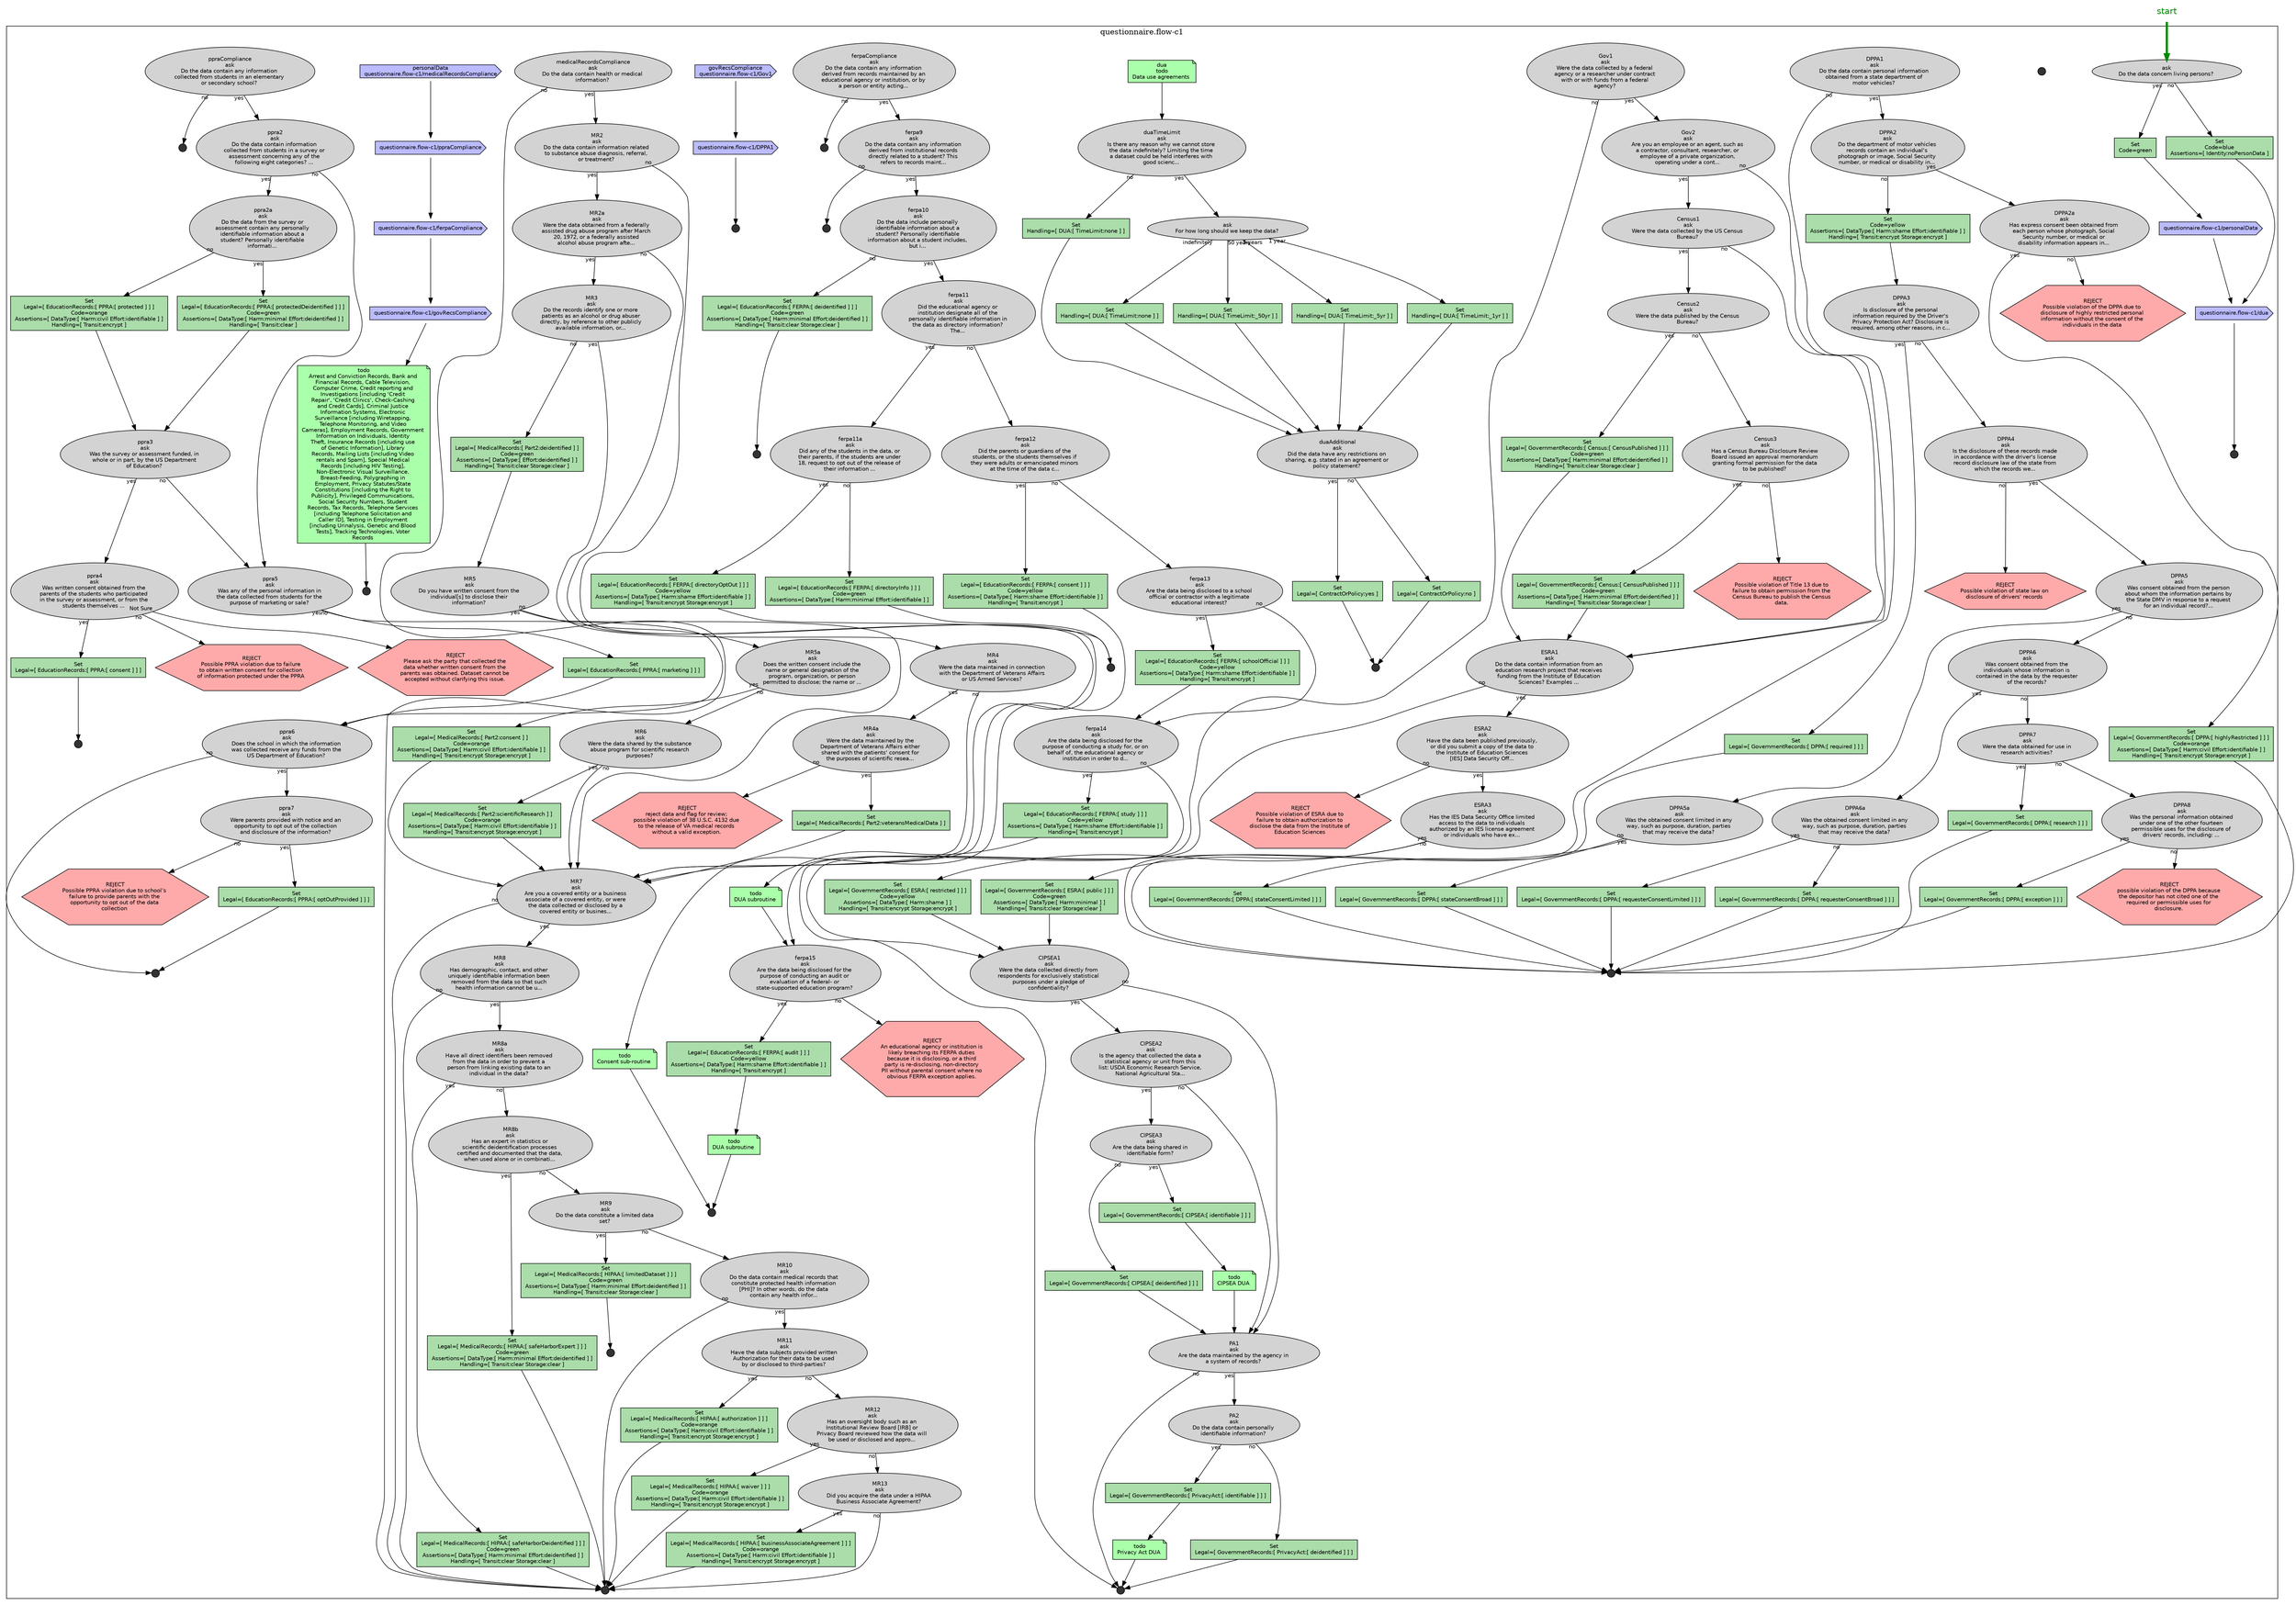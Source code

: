 digraph ChartSet {
edge [fontname="Helvetica" fontsize="10"]
node [fillcolor="lightgray" style="filled" fontname="Helvetica" fontsize="10"]
start[ fillcolor="transparent" shape="none" fontcolor="#008800" fontsize="16" ]
subgraph cluster_questionnaire_flow_c1 {
label="questionnaire.flow-c1"
questionnaire_flow_c1_HSH__DLR_1[ shape="oval" label="ask\nDo the data concern living persons? " ]
questionnaire_flow_c1_HSH__DLR_10[ fillcolor="#BBBBFF" shape="cds" label="questionnaire.flow-c1/ppraCompliance" ]
questionnaire_flow_c1_HSH__DLR_101[ fillcolor="#AADDAA" shape="rect" label="Set\nLegal=[ EducationRecords:[ PPRA:[ consent ] ] ]\n" ]
questionnaire_flow_c1_HSH__DLR_102[ fillcolor="#333333" shape="point" width="0.2" height="0.2" ]
questionnaire_flow_c1_HSH__DLR_104[ fillcolor="#FFAAAA" shape="hexagon" label="REJECT\nPossible PPRA violation due to failure \nto obtain written consent for collection \nof information protected under the PPRA " ]
questionnaire_flow_c1_HSH__DLR_106[ fillcolor="#FFAAAA" shape="hexagon" label="REJECT\nPlease ask the party that collected the \ndata whether written consent from the \nparents was obtained. Dataset cannot be \naccepted without clarifying this issue. " ]
questionnaire_flow_c1_HSH__DLR_11[ fillcolor="#BBBBFF" shape="cds" label="questionnaire.flow-c1/ferpaCompliance" ]
questionnaire_flow_c1_HSH__DLR_111[ fillcolor="#AADDAA" shape="rect" label="Set\nLegal=[ EducationRecords:[ PPRA:[ marketing ] ] ]\n" ]
questionnaire_flow_c1_HSH__DLR_118[ fillcolor="#FFAAAA" shape="hexagon" label="REJECT\nPossible PPRA violation due to school’s \nfailure to provide parents with the \nopportunity to opt out of the data \ncollection " ]
questionnaire_flow_c1_HSH__DLR_12[ fillcolor="#BBBBFF" shape="cds" label="questionnaire.flow-c1/govRecsCompliance" ]
questionnaire_flow_c1_HSH__DLR_120[ fillcolor="#AADDAA" shape="rect" label="Set\nLegal=[ EducationRecords:[ PPRA:[ optOutProvided ] ] ]\n" ]
questionnaire_flow_c1_HSH__DLR_122[ fillcolor="#333333" shape="point" width="0.2" height="0.2" ]
questionnaire_flow_c1_HSH__DLR_125[ fillcolor="#333333" shape="point" width="0.2" height="0.2" ]
questionnaire_flow_c1_HSH__DLR_13[ fillcolor="#AAFFAA" shape="note" label="todo\nArrest and Conviction Records, Bank and \nFinancial Records, Cable Television, \nComputer Crime, Credit reporting and \nInvestigations [including 'Credit \nRepair', 'Credit Clinics', Check-Cashing \nand Credit Cards], Criminal Justice \nInformation Systems, Electronic \nSurveillance [including Wiretapping, \nTelephone Monitoring, and Video \nCameras], Employment Records, Government \nInformation on Individuals, Identity \nTheft, Insurance Records [including use \nof Genetic Information], Library \nRecords, Mailing Lists [including Video \nrentals and Spam], Special Medical \nRecords [including HIV Testing], \nNon-Electronic Visual Surveillance. \nBreast-Feeding, Polygraphing in \nEmployment, Privacy Statutes/State \nConstitutions [including the Right to \nPublicity], Privileged Communications, \nSocial Security Numbers, Student \nRecords, Tax Records, Telephone Services \n[including Telephone Solicitation and \nCaller ID], Testing in Employment \n[including Urinalysis, Genetic and Blood \nTests], Tracking Technologies, Voter \nRecords " ]
questionnaire_flow_c1_HSH__DLR_130[ fillcolor="#333333" shape="point" width="0.2" height="0.2" ]
questionnaire_flow_c1_HSH__DLR_133[ fillcolor="#AADDAA" shape="rect" label="Set\nLegal=[ EducationRecords:[ FERPA:[ deidentified ] ] ]\nCode=green\nAssertions=[ DataType:[ Harm:minimal Effort:deidentified ] ]\nHandling=[ Transit:clear Storage:clear ]\n" ]
questionnaire_flow_c1_HSH__DLR_134[ fillcolor="#333333" shape="point" width="0.2" height="0.2" ]
questionnaire_flow_c1_HSH__DLR_14[ fillcolor="#333333" shape="point" width="0.2" height="0.2" ]
questionnaire_flow_c1_HSH__DLR_142[ fillcolor="#AADDAA" shape="rect" label="Set\nLegal=[ EducationRecords:[ FERPA:[ directoryOptOut ] ] ]\nCode=yellow\nAssertions=[ DataType:[ Harm:shame Effort:identifiable ] ]\nHandling=[ Transit:encrypt Storage:encrypt ]\n" ]
questionnaire_flow_c1_HSH__DLR_144[ fillcolor="#AADDAA" shape="rect" label="Set\nLegal=[ EducationRecords:[ FERPA:[ directoryInfo ] ] ]\nCode=green\nAssertions=[ DataType:[ Harm:minimal Effort:identifiable ] ]\n" ]
questionnaire_flow_c1_HSH__DLR_145[ fillcolor="#333333" shape="point" width="0.2" height="0.2" ]
questionnaire_flow_c1_HSH__DLR_149[ fillcolor="#AADDAA" shape="rect" label="Set\nLegal=[ EducationRecords:[ FERPA:[ consent ] ] ]\nCode=yellow\nAssertions=[ DataType:[ Harm:shame Effort:identifiable ] ]\nHandling=[ Transit:encrypt ]\n" ]
questionnaire_flow_c1_HSH__DLR_150[ fillcolor="#AAFFAA" shape="note" label="todo\nConsent sub-routine " ]
questionnaire_flow_c1_HSH__DLR_154[ fillcolor="#AADDAA" shape="rect" label="Set\nLegal=[ EducationRecords:[ FERPA:[ schoolOfficial ] ] ]\nCode=yellow\nAssertions=[ DataType:[ Harm:shame Effort:identifiable ] ]\nHandling=[ Transit:encrypt ]\n" ]
questionnaire_flow_c1_HSH__DLR_159[ fillcolor="#AADDAA" shape="rect" label="Set\nLegal=[ EducationRecords:[ FERPA:[ study ] ] ]\nCode=yellow\nAssertions=[ DataType:[ Harm:shame Effort:identifiable ] ]\nHandling=[ Transit:encrypt ]\n" ]
questionnaire_flow_c1_HSH__DLR_160[ fillcolor="#AAFFAA" shape="note" label="todo\nDUA subroutine " ]
questionnaire_flow_c1_HSH__DLR_163[ fillcolor="#AADDAA" shape="rect" label="Set\nLegal=[ EducationRecords:[ FERPA:[ audit ] ] ]\nCode=yellow\nAssertions=[ DataType:[ Harm:shame Effort:identifiable ] ]\nHandling=[ Transit:encrypt ]\n" ]
questionnaire_flow_c1_HSH__DLR_164[ fillcolor="#AAFFAA" shape="note" label="todo\nDUA subroutine " ]
questionnaire_flow_c1_HSH__DLR_166[ fillcolor="#FFAAAA" shape="hexagon" label="REJECT\nAn educational agency or institution is \nlikely breaching its FERPA duties \nbecause it is disclosing, or a third \nparty is re-disclosing, non-directory \nPII without parental consent where no \nobvious FERPA exception applies. " ]
questionnaire_flow_c1_HSH__DLR_169[ fillcolor="#333333" shape="point" width="0.2" height="0.2" ]
questionnaire_flow_c1_HSH__DLR_170[ fillcolor="#BBBBFF" shape="cds" label="questionnaire.flow-c1/DPPA1" ]
questionnaire_flow_c1_HSH__DLR_171[ fillcolor="#333333" shape="point" width="0.2" height="0.2" ]
questionnaire_flow_c1_HSH__DLR_180[ fillcolor="#AADDAA" shape="rect" label="Set\nLegal=[ GovernmentRecords:[ Census:[ CensusPublished ] ] ]\nCode=green\nAssertions=[ DataType:[ Harm:minimal Effort:deidentified ] ]\nHandling=[ Transit:clear Storage:clear ]\n" ]
questionnaire_flow_c1_HSH__DLR_184[ fillcolor="#AADDAA" shape="rect" label="Set\nLegal=[ GovernmentRecords:[ Census:[ CensusPublished ] ] ]\nCode=green\nAssertions=[ DataType:[ Harm:minimal Effort:deidentified ] ]\nHandling=[ Transit:clear Storage:clear ]\n" ]
questionnaire_flow_c1_HSH__DLR_186[ fillcolor="#FFAAAA" shape="hexagon" label="REJECT\nPossible violation of Title 13 due to \nfailure to obtain permission from the \nCensus Bureau to publish the Census \ndata. " ]
questionnaire_flow_c1_HSH__DLR_191[ fillcolor="#FFAAAA" shape="hexagon" label="REJECT\nPossible violation of ESRA due to \nfailure to obtain authorization to \ndisclose the data from the Institute of \nEducation Sciences " ]
questionnaire_flow_c1_HSH__DLR_195[ fillcolor="#AADDAA" shape="rect" label="Set\nLegal=[ GovernmentRecords:[ ESRA:[ restricted ] ] ]\nCode=yellow\nAssertions=[ DataType:[ Harm:shame ] ]\nHandling=[ Transit:encrypt Storage:encrypt ]\n" ]
questionnaire_flow_c1_HSH__DLR_197[ fillcolor="#AADDAA" shape="rect" label="Set\nLegal=[ GovernmentRecords:[ ESRA:[ public ] ] ]\nCode=green\nAssertions=[ DataType:[ Harm:minimal ] ]\nHandling=[ Transit:clear Storage:clear ]\n" ]
questionnaire_flow_c1_HSH__DLR_204[ fillcolor="#AADDAA" shape="rect" label="Set\nLegal=[ GovernmentRecords:[ CIPSEA:[ deidentified ] ] ]\n" ]
questionnaire_flow_c1_HSH__DLR_206[ fillcolor="#AADDAA" shape="rect" label="Set\nLegal=[ GovernmentRecords:[ CIPSEA:[ identifiable ] ] ]\n" ]
questionnaire_flow_c1_HSH__DLR_207[ fillcolor="#AAFFAA" shape="note" label="todo\nCIPSEA DUA " ]
questionnaire_flow_c1_HSH__DLR_213[ fillcolor="#AADDAA" shape="rect" label="Set\nLegal=[ GovernmentRecords:[ PrivacyAct:[ identifiable ] ] ]\n" ]
questionnaire_flow_c1_HSH__DLR_214[ fillcolor="#AAFFAA" shape="note" label="todo\nPrivacy Act DUA " ]
questionnaire_flow_c1_HSH__DLR_216[ fillcolor="#AADDAA" shape="rect" label="Set\nLegal=[ GovernmentRecords:[ PrivacyAct:[ deidentified ] ] ]\n" ]
questionnaire_flow_c1_HSH__DLR_220[ fillcolor="#333333" shape="point" width="0.2" height="0.2" ]
questionnaire_flow_c1_HSH__DLR_227[ fillcolor="#AADDAA" shape="rect" label="Set\nLegal=[ GovernmentRecords:[ DPPA:[ highlyRestricted ] ] ]\nCode=orange\nAssertions=[ DataType:[ Harm:civil Effort:identifiable ] ]\nHandling=[ Transit:encrypt Storage:encrypt ]\n" ]
questionnaire_flow_c1_HSH__DLR_229[ fillcolor="#FFAAAA" shape="hexagon" label="REJECT\nPossible violation of the DPPA due to \ndisclosure of highly restricted personal \ninformation without the consent of the \nindividuals in the data " ]
questionnaire_flow_c1_HSH__DLR_231[ fillcolor="#AADDAA" shape="rect" label="Set\nCode=yellow\nAssertions=[ DataType:[ Harm:shame Effort:identifiable ] ]\nHandling=[ Transit:encrypt Storage:encrypt ]\n" ]
questionnaire_flow_c1_HSH__DLR_234[ fillcolor="#AADDAA" shape="rect" label="Set\nLegal=[ GovernmentRecords:[ DPPA:[ required ] ] ]\n" ]
questionnaire_flow_c1_HSH__DLR_238[ fillcolor="#FFAAAA" shape="hexagon" label="REJECT\nPossible violation of state law on \ndisclosure of drivers' records " ]
questionnaire_flow_c1_HSH__DLR_243[ fillcolor="#AADDAA" shape="rect" label="Set\nLegal=[ GovernmentRecords:[ DPPA:[ stateConsentLimited ] ] ]\n" ]
questionnaire_flow_c1_HSH__DLR_245[ fillcolor="#AADDAA" shape="rect" label="Set\nLegal=[ GovernmentRecords:[ DPPA:[ stateConsentBroad ] ] ]\n" ]
questionnaire_flow_c1_HSH__DLR_251[ fillcolor="#AADDAA" shape="rect" label="Set\nLegal=[ GovernmentRecords:[ DPPA:[ requesterConsentLimited ] ] ]\n" ]
questionnaire_flow_c1_HSH__DLR_253[ fillcolor="#AADDAA" shape="rect" label="Set\nLegal=[ GovernmentRecords:[ DPPA:[ requesterConsentBroad ] ] ]\n" ]
questionnaire_flow_c1_HSH__DLR_257[ fillcolor="#AADDAA" shape="rect" label="Set\nLegal=[ GovernmentRecords:[ DPPA:[ research ] ] ]\n" ]
questionnaire_flow_c1_HSH__DLR_261[ fillcolor="#AADDAA" shape="rect" label="Set\nLegal=[ GovernmentRecords:[ DPPA:[ exception ] ] ]\n" ]
questionnaire_flow_c1_HSH__DLR_263[ fillcolor="#FFAAAA" shape="hexagon" label="REJECT\npossible violation of the DPPA because \nthe depositor has not cited one of the \nrequired or permissible uses for \ndisclosure. " ]
questionnaire_flow_c1_HSH__DLR_265[ fillcolor="#333333" shape="point" width="0.2" height="0.2" ]
questionnaire_flow_c1_HSH__DLR_268[ fillcolor="#AADDAA" shape="rect" label="Set\nHandling=[ DUA:[ TimeLimit:none ] ]\n" ]
questionnaire_flow_c1_HSH__DLR_27[ fillcolor="#FFAAAA" shape="hexagon" label="REJECT\nreject data and flag for review; \npossible violation of 38 U.S.C. 4132 due \nto the release of VA medical records \nwithout a valid exception. " ]
questionnaire_flow_c1_HSH__DLR_270[ shape="oval" label="ask\nFor how long should we keep the data? " ]
questionnaire_flow_c1_HSH__DLR_273[ fillcolor="#AADDAA" shape="rect" label="Set\nHandling=[ DUA:[ TimeLimit:none ] ]\n" ]
questionnaire_flow_c1_HSH__DLR_275[ fillcolor="#AADDAA" shape="rect" label="Set\nHandling=[ DUA:[ TimeLimit:_50yr ] ]\n" ]
questionnaire_flow_c1_HSH__DLR_277[ fillcolor="#AADDAA" shape="rect" label="Set\nHandling=[ DUA:[ TimeLimit:_5yr ] ]\n" ]
questionnaire_flow_c1_HSH__DLR_279[ fillcolor="#AADDAA" shape="rect" label="Set\nHandling=[ DUA:[ TimeLimit:_1yr ] ]\n" ]
questionnaire_flow_c1_HSH__DLR_282[ fillcolor="#AADDAA" shape="rect" label="Set\nLegal=[ ContractOrPolicy:yes ]\n" ]
questionnaire_flow_c1_HSH__DLR_284[ fillcolor="#AADDAA" shape="rect" label="Set\nLegal=[ ContractOrPolicy:no ]\n" ]
questionnaire_flow_c1_HSH__DLR_285[ fillcolor="#333333" shape="point" width="0.2" height="0.2" ]
questionnaire_flow_c1_HSH__DLR_29[ fillcolor="#AADDAA" shape="rect" label="Set\nLegal=[ MedicalRecords:[ Part2:veteransMedicalData ] ]\n" ]
questionnaire_flow_c1_HSH__DLR_31[ fillcolor="#AADDAA" shape="rect" label="Set\nLegal=[ MedicalRecords:[ Part2:deidentified ] ]\nCode=green\nAssertions=[ DataType:[ Effort:deidentified ] ]\nHandling=[ Transit:clear Storage:clear ]\n" ]
questionnaire_flow_c1_HSH__DLR_36[ fillcolor="#AADDAA" shape="rect" label="Set\nLegal=[ MedicalRecords:[ Part2:consent ] ]\nCode=orange\nAssertions=[ DataType:[ Harm:civil Effort:identifiable ] ]\nHandling=[ Transit:encrypt Storage:encrypt ]\n" ]
questionnaire_flow_c1_HSH__DLR_4[ fillcolor="#AADDAA" shape="rect" label="Set\nCode=green\n" ]
questionnaire_flow_c1_HSH__DLR_40[ fillcolor="#AADDAA" shape="rect" label="Set\nLegal=[ MedicalRecords:[ Part2:scientificResearch ] ]\nCode=orange\nAssertions=[ DataType:[ Harm:civil Effort:identifiable ] ]\nHandling=[ Transit:encrypt Storage:encrypt ]\n" ]
questionnaire_flow_c1_HSH__DLR_49[ fillcolor="#AADDAA" shape="rect" label="Set\nLegal=[ MedicalRecords:[ HIPAA:[ safeHarborDeidentified ] ] ]\nCode=green\nAssertions=[ DataType:[ Harm:minimal Effort:deidentified ] ]\nHandling=[ Transit:clear Storage:clear ]\n" ]
questionnaire_flow_c1_HSH__DLR_5[ fillcolor="#BBBBFF" shape="cds" label="questionnaire.flow-c1/personalData" ]
questionnaire_flow_c1_HSH__DLR_53[ fillcolor="#AADDAA" shape="rect" label="Set\nLegal=[ MedicalRecords:[ HIPAA:[ safeHarborExpert ] ] ]\nCode=green\nAssertions=[ DataType:[ Harm:minimal Effort:deidentified ] ]\nHandling=[ Transit:clear Storage:clear ]\n" ]
questionnaire_flow_c1_HSH__DLR_57[ fillcolor="#AADDAA" shape="rect" label="Set\nLegal=[ MedicalRecords:[ HIPAA:[ limitedDataset ] ] ]\nCode=green\nAssertions=[ DataType:[ Harm:minimal Effort:deidentified ] ]\nHandling=[ Transit:clear Storage:clear ]\n" ]
questionnaire_flow_c1_HSH__DLR_58[ fillcolor="#333333" shape="point" width="0.2" height="0.2" ]
questionnaire_flow_c1_HSH__DLR_64[ fillcolor="#AADDAA" shape="rect" label="Set\nLegal=[ MedicalRecords:[ HIPAA:[ authorization ] ] ]\nCode=orange\nAssertions=[ DataType:[ Harm:civil Effort:identifiable ] ]\nHandling=[ Transit:encrypt Storage:encrypt ]\n" ]
questionnaire_flow_c1_HSH__DLR_68[ fillcolor="#AADDAA" shape="rect" label="Set\nLegal=[ MedicalRecords:[ HIPAA:[ waiver ] ] ]\nCode=orange\nAssertions=[ DataType:[ Harm:civil Effort:identifiable ] ]\nHandling=[ Transit:encrypt Storage:encrypt ]\n" ]
questionnaire_flow_c1_HSH__DLR_7[ fillcolor="#AADDAA" shape="rect" label="Set\nCode=blue\nAssertions=[ Identity:noPersonData ]\n" ]
questionnaire_flow_c1_HSH__DLR_72[ fillcolor="#AADDAA" shape="rect" label="Set\nLegal=[ MedicalRecords:[ HIPAA:[ businessAssociateAgreement ] ] ]\nCode=orange\nAssertions=[ DataType:[ Harm:civil Effort:identifiable ] ]\nHandling=[ Transit:encrypt Storage:encrypt ]\n" ]
questionnaire_flow_c1_HSH__DLR_8[ fillcolor="#BBBBFF" shape="cds" label="questionnaire.flow-c1/dua" ]
questionnaire_flow_c1_HSH__DLR_82[ fillcolor="#333333" shape="point" width="0.2" height="0.2" ]
questionnaire_flow_c1_HSH__DLR_85[ fillcolor="#333333" shape="point" width="0.2" height="0.2" ]
questionnaire_flow_c1_HSH__DLR_9[ fillcolor="#333333" shape="point" width="0.2" height="0.2" ]
questionnaire_flow_c1_HSH__DLR_91[ fillcolor="#AADDAA" shape="rect" label="Set\nLegal=[ EducationRecords:[ PPRA:[ protected ] ] ]\nCode=orange\nAssertions=[ DataType:[ Harm:civil Effort:identifiable ] ]\nHandling=[ Transit:encrypt ]\n" ]
questionnaire_flow_c1_HSH__DLR_93[ fillcolor="#AADDAA" shape="rect" label="Set\nLegal=[ EducationRecords:[ PPRA:[ protectedDeidentified ] ] ]\nCode=green\nAssertions=[ DataType:[ Harm:minimal Effort:deidentified ] ]\nHandling=[ Transit:clear ]\n" ]
questionnaire_flow_c1_HSH__DLR_questionnaire_flow_c1_end[ fillcolor="#333333" shape="point" width="0.2" height="0.2" ]
questionnaire_flow_c1_HSH_CIPSEA1[ shape="oval" label="CIPSEA1\nask\nWere the data collected directly from \nrespondents for exclusively statistical \npurposes under a pledge of \nconfidentiality? " ]
questionnaire_flow_c1_HSH_CIPSEA2[ shape="oval" label="CIPSEA2\nask\nIs the agency that collected the data a \nstatistical agency or unit from this \nlist: USDA Economic Research Service, \nNational Agricultural Sta... " ]
questionnaire_flow_c1_HSH_CIPSEA3[ shape="oval" label="CIPSEA3\nask\nAre the data being shared in \nidentifiable form? " ]
questionnaire_flow_c1_HSH_Census1[ shape="oval" label="Census1\nask\nWere the data collected by the US Census \nBureau? " ]
questionnaire_flow_c1_HSH_Census2[ shape="oval" label="Census2\nask\nWere the data published by the Census \nBureau? " ]
questionnaire_flow_c1_HSH_Census3[ shape="oval" label="Census3\nask\nHas a Census Bureau Disclosure Review \nBoard issued an approval memorandum \ngranting formal permission for the data \nto be published? " ]
questionnaire_flow_c1_HSH_DPPA1[ shape="oval" label="DPPA1\nask\nDo the data contain personal information \nobtained from a state department of \nmotor vehicles? " ]
questionnaire_flow_c1_HSH_DPPA2[ shape="oval" label="DPPA2\nask\nDo the department of motor vehicles \nrecords contain an individual's \nphotograph or image, Social Security \nnumber, or medical or disability in... " ]
questionnaire_flow_c1_HSH_DPPA2a[ shape="oval" label="DPPA2a\nask\nHas express consent been obtained from \neach person whose photograph, Social \nSecurity number, or medical or \ndisability information appears in... " ]
questionnaire_flow_c1_HSH_DPPA3[ shape="oval" label="DPPA3\nask\nIs disclosure of the personal \ninformation required by the Driver's \nPrivacy Protection Act? Disclosure is \nrequired, among other reasons, in c... " ]
questionnaire_flow_c1_HSH_DPPA4[ shape="oval" label="DPPA4\nask\nIs the disclosure of these records made \nin accordance with the driver's license \nrecord disclosure law of the state from \nwhich the records we... " ]
questionnaire_flow_c1_HSH_DPPA5[ shape="oval" label="DPPA5\nask\nWas consent obtained from the person \nabout whom the information pertains by \nthe State DMV in response to a request \nfor an individual record?... " ]
questionnaire_flow_c1_HSH_DPPA5a[ shape="oval" label="DPPA5a\nask\nWas the obtained consent limited in any \nway, such as purpose, duration, parties \nthat may receive the data? " ]
questionnaire_flow_c1_HSH_DPPA6[ shape="oval" label="DPPA6\nask\nWas consent obtained from the \nindividuals whose information is \ncontained in the data by the requester \nof the records? " ]
questionnaire_flow_c1_HSH_DPPA6a[ shape="oval" label="DPPA6a\nask\nWas the obtained consent limited in any \nway, such as purpose, duration, parties \nthat may receive the data? " ]
questionnaire_flow_c1_HSH_DPPA7[ shape="oval" label="DPPA7\nask\nWere the data obtained for use in \nresearch activities? " ]
questionnaire_flow_c1_HSH_DPPA8[ shape="oval" label="DPPA8\nask\nWas the personal information obtained \nunder one of the other fourteen \npermissible uses for the disclosure of \ndrivers' records, including: ... " ]
questionnaire_flow_c1_HSH_ESRA1[ shape="oval" label="ESRA1\nask\nDo the data contain information from an \neducation research project that receives \nfunding from the Institute of Education \nSciences? Examples ... " ]
questionnaire_flow_c1_HSH_ESRA2[ shape="oval" label="ESRA2\nask\nHave the data been published previously, \nor did you submit a copy of the data to \nthe Institute of Education Sciences \n[IES] Data Security Off... " ]
questionnaire_flow_c1_HSH_ESRA3[ shape="oval" label="ESRA3\nask\nHas the IES Data Security Office limited \naccess to the data to individuals \nauthorized by an IES license agreement \nor individuals who have ex... " ]
questionnaire_flow_c1_HSH_Gov1[ shape="oval" label="Gov1\nask\nWere the data collected by a federal \nagency or a researcher under contract \nwith or with funds from a federal \nagency? " ]
questionnaire_flow_c1_HSH_Gov2[ shape="oval" label="Gov2\nask\nAre you an employee or an agent, such as \na contractor, consultant, researcher, or \nemployee of a private organization, \noperating under a cont... " ]
questionnaire_flow_c1_HSH_MR10[ shape="oval" label="MR10\nask\nDo the data contain medical records that \nconstitute protected health information \n[PHI]? In other words, do the data \ncontain any health infor... " ]
questionnaire_flow_c1_HSH_MR11[ shape="oval" label="MR11\nask\nHave the data subjects provided written \nAuthorization for their data to be used \nby or disclosed to third-parties? " ]
questionnaire_flow_c1_HSH_MR12[ shape="oval" label="MR12\nask\nHas an oversight body such as an \nInstitutional Review Board [IRB] or \nPrivacy Board reviewed how the data will \nbe used or disclosed and appro... " ]
questionnaire_flow_c1_HSH_MR13[ shape="oval" label="MR13\nask\nDid you acquire the data under a HIPAA \nBusiness Associate Agreement? " ]
questionnaire_flow_c1_HSH_MR2[ shape="oval" label="MR2\nask\nDo the data contain information related \nto substance abuse diagnosis, referral, \nor treatment? " ]
questionnaire_flow_c1_HSH_MR2a[ shape="oval" label="MR2a\nask\nWere the data obtained from a federally \nassisted drug abuse program after March \n20, 1972, or a federally assisted \nalcohol abuse program afte... " ]
questionnaire_flow_c1_HSH_MR3[ shape="oval" label="MR3\nask\nDo the records identify one or more \npatients as an alcohol or drug abuser \ndirectly, by reference to other publicly \navailable information, or... " ]
questionnaire_flow_c1_HSH_MR4[ shape="oval" label="MR4\nask\nWere the data maintained in connection \nwith the Department of Veterans Affairs \nor US Armed Services? " ]
questionnaire_flow_c1_HSH_MR4a[ shape="oval" label="MR4a\nask\nWere the data maintained by the \nDepartment of Veterans Affairs either \nshared with the patients' consent for \nthe purposes of scientific resea... " ]
questionnaire_flow_c1_HSH_MR5[ shape="oval" label="MR5\nask\nDo you have written consent from the \nindividual[s] to disclose their \ninformation? " ]
questionnaire_flow_c1_HSH_MR5a[ shape="oval" label="MR5a\nask\nDoes the written consent include the \nname or general designation of the \nprogram, organization, or person \npermitted to disclose; the name or ... " ]
questionnaire_flow_c1_HSH_MR6[ shape="oval" label="MR6\nask\nWere the data shared by the substance \nabuse program for scientific research \npurposes? " ]
questionnaire_flow_c1_HSH_MR7[ shape="oval" label="MR7\nask\nAre you a covered entity or a business \nassociate of a covered entity, or were \nthe data collected or disclosed by a \ncovered entity or busines... " ]
questionnaire_flow_c1_HSH_MR8[ shape="oval" label="MR8\nask\nHas demographic, contact, and other \nuniquely identifiable information been \nremoved from the data so that such \nhealth information cannot be u... " ]
questionnaire_flow_c1_HSH_MR8a[ shape="oval" label="MR8a\nask\nHave all direct identifiers been removed \nfrom the data in order to prevent a \nperson from linking existing data to an \nindividual in the data? " ]
questionnaire_flow_c1_HSH_MR8b[ shape="oval" label="MR8b\nask\nHas an expert in statistics or \nscientific deidentification processes \ncertified and documented that the data, \nwhen used alone or in combinati... " ]
questionnaire_flow_c1_HSH_MR9[ shape="oval" label="MR9\nask\nDo the data constitute a limited data \nset? " ]
questionnaire_flow_c1_HSH_PA1[ shape="oval" label="PA1\nask\nAre the data maintained by the agency in \na system of records? " ]
questionnaire_flow_c1_HSH_PA2[ shape="oval" label="PA2\nask\nDo the data contain personally \nidentifiable information? " ]
questionnaire_flow_c1_HSH_dua[ fillcolor="#AAFFAA" shape="note" label="dua\ntodo\nData use agreements " ]
questionnaire_flow_c1_HSH_duaAdditional[ shape="oval" label="duaAdditional\nask\nDid the data have any restrictions on \nsharing, e.g. stated in an agreement or \npolicy statement? " ]
questionnaire_flow_c1_HSH_duaTimeLimit[ shape="oval" label="duaTimeLimit\nask\nIs there any reason why we cannot store \nthe data indefinitely? Limiting the time \na dataset could be held interferes with \ngood scienc... " ]
questionnaire_flow_c1_HSH_ferpa10[ shape="oval" label="ferpa10\nask\nDo the data include personally \nidentifiable information about a \nstudent? Personally identifiable \ninformation about a student includes, \nbut i... " ]
questionnaire_flow_c1_HSH_ferpa11[ shape="oval" label="ferpa11\nask\nDid the educational agency or \ninstitution designate all of the \npersonally identifiable information in \nthe data as directory information? \nThe... " ]
questionnaire_flow_c1_HSH_ferpa11a[ shape="oval" label="ferpa11a\nask\nDid any of the students in the data, or \ntheir parents, if the students are under \n18, request to opt out of the release of \ntheir information ... " ]
questionnaire_flow_c1_HSH_ferpa12[ shape="oval" label="ferpa12\nask\nDid the parents or guardians of the \nstudents, or the students themselves if \nthey were adults or emancipated minors \nat the time of the data c... " ]
questionnaire_flow_c1_HSH_ferpa13[ shape="oval" label="ferpa13\nask\nAre the data being disclosed to a school \nofficial or contractor with a legitimate \neducational interest? " ]
questionnaire_flow_c1_HSH_ferpa14[ shape="oval" label="ferpa14\nask\nAre the data being disclosed for the \npurpose of conducting a study for, or on \nbehalf of, the educational agency or \ninstitution in order to d... " ]
questionnaire_flow_c1_HSH_ferpa15[ shape="oval" label="ferpa15\nask\nAre the data being disclosed for the \npurpose of conducting an audit or \nevaluation of a federal- or \nstate-supported education program? " ]
questionnaire_flow_c1_HSH_ferpa9[ shape="oval" label="ferpa9\nask\nDo the data contain any information \nderived from institutional records \ndirectly related to a student? This \nrefers to records maint... " ]
questionnaire_flow_c1_HSH_ferpaCompliance[ shape="oval" label="ferpaCompliance\nask\nDo the data contain any information \nderived from records maintained by an \neducational agency or institution, or by \na person or entity acting... " ]
questionnaire_flow_c1_HSH_govRecsCompliance[ fillcolor="#BBBBFF" shape="cds" label="govRecsCompliance\nquestionnaire.flow-c1/Gov1" ]
questionnaire_flow_c1_HSH_medicalRecordsCompliance[ shape="oval" label="medicalRecordsCompliance\nask\nDo the data contain health or medical \ninformation? " ]
questionnaire_flow_c1_HSH_personalData[ fillcolor="#BBBBFF" shape="cds" label="personalData\nquestionnaire.flow-c1/medicalRecordsCompliance" ]
questionnaire_flow_c1_HSH_ppra2[ shape="oval" label="ppra2\nask\nDo the data contain information \ncollected from students in a survey or \nassessment concerning any of the \nfollowing eight categories? ... " ]
questionnaire_flow_c1_HSH_ppra2a[ shape="oval" label="ppra2a\nask\nDo the data from the survey or \nassessment contain any personally \nidentifiable information about a \nstudent? Personally identifiable \ninformati... " ]
questionnaire_flow_c1_HSH_ppra3[ shape="oval" label="ppra3\nask\nWas the survey or assessment funded, in \nwhole or in part, by the US Department \nof Education? " ]
questionnaire_flow_c1_HSH_ppra4[ shape="oval" label="ppra4\nask\nWas written consent obtained from the \nparents of the students who participated \nin the survey or assessment, or from the \nstudents themselves ... " ]
questionnaire_flow_c1_HSH_ppra5[ shape="oval" label="ppra5\nask\nWas any of the personal information in \nthe data collected from students for the \npurpose of marketing or sale? " ]
questionnaire_flow_c1_HSH_ppra6[ shape="oval" label="ppra6\nask\nDoes the school in which the information \nwas collected receive any funds from the \nUS Department of Education? " ]
questionnaire_flow_c1_HSH_ppra7[ shape="oval" label="ppra7\nask\nWere parents provided with notice and an \nopportunity to opt out of the collection \nand disclosure of the information? " ]
questionnaire_flow_c1_HSH_ppraCompliance[ shape="oval" label="ppraCompliance\nask\nDo the data contain any information \ncollected from students in an elementary \nor secondary school? " ]
{ rank=same; questionnaire_flow_c1_HSH__DLR_questionnaire_flow_c1_end, questionnaire_flow_c1_HSH__DLR_1, questionnaire_flow_c1_HSH_govRecsCompliance, questionnaire_flow_c1_HSH_DPPA1, questionnaire_flow_c1_HSH_ferpaCompliance, questionnaire_flow_c1_HSH_dua, questionnaire_flow_c1_HSH_personalData, questionnaire_flow_c1_HSH_medicalRecordsCompliance, questionnaire_flow_c1_HSH_Gov1, questionnaire_flow_c1_HSH_ppraCompliance}
}
start -> questionnaire_flow_c1_HSH__DLR_1[ penwidth="4.0" color="#008800" ]questionnaire_flow_c1_HSH__DLR_1 -> questionnaire_flow_c1_HSH__DLR_4[ taillabel="yes" ]
questionnaire_flow_c1_HSH__DLR_1 -> questionnaire_flow_c1_HSH__DLR_7[ taillabel="no" ]
questionnaire_flow_c1_HSH__DLR_10 -> questionnaire_flow_c1_HSH__DLR_11
questionnaire_flow_c1_HSH__DLR_101 -> questionnaire_flow_c1_HSH__DLR_102
questionnaire_flow_c1_HSH__DLR_11 -> questionnaire_flow_c1_HSH__DLR_12
questionnaire_flow_c1_HSH__DLR_111 -> questionnaire_flow_c1_HSH_ppra6
questionnaire_flow_c1_HSH__DLR_12 -> questionnaire_flow_c1_HSH__DLR_13
questionnaire_flow_c1_HSH__DLR_120 -> questionnaire_flow_c1_HSH__DLR_122
questionnaire_flow_c1_HSH__DLR_13 -> questionnaire_flow_c1_HSH__DLR_14
questionnaire_flow_c1_HSH__DLR_133 -> questionnaire_flow_c1_HSH__DLR_134
questionnaire_flow_c1_HSH__DLR_142 -> questionnaire_flow_c1_HSH__DLR_145
questionnaire_flow_c1_HSH__DLR_144 -> questionnaire_flow_c1_HSH__DLR_145
questionnaire_flow_c1_HSH__DLR_149 -> questionnaire_flow_c1_HSH__DLR_150
questionnaire_flow_c1_HSH__DLR_150 -> questionnaire_flow_c1_HSH__DLR_169
questionnaire_flow_c1_HSH__DLR_154 -> questionnaire_flow_c1_HSH_ferpa14
questionnaire_flow_c1_HSH__DLR_159 -> questionnaire_flow_c1_HSH__DLR_160
questionnaire_flow_c1_HSH__DLR_160 -> questionnaire_flow_c1_HSH_ferpa15
questionnaire_flow_c1_HSH__DLR_163 -> questionnaire_flow_c1_HSH__DLR_164
questionnaire_flow_c1_HSH__DLR_164 -> questionnaire_flow_c1_HSH__DLR_169
questionnaire_flow_c1_HSH__DLR_170 -> questionnaire_flow_c1_HSH__DLR_171
questionnaire_flow_c1_HSH__DLR_180 -> questionnaire_flow_c1_HSH_ESRA1
questionnaire_flow_c1_HSH__DLR_184 -> questionnaire_flow_c1_HSH_ESRA1
questionnaire_flow_c1_HSH__DLR_195 -> questionnaire_flow_c1_HSH_CIPSEA1
questionnaire_flow_c1_HSH__DLR_197 -> questionnaire_flow_c1_HSH_CIPSEA1
questionnaire_flow_c1_HSH__DLR_204 -> questionnaire_flow_c1_HSH_PA1
questionnaire_flow_c1_HSH__DLR_206 -> questionnaire_flow_c1_HSH__DLR_207
questionnaire_flow_c1_HSH__DLR_207 -> questionnaire_flow_c1_HSH_PA1
questionnaire_flow_c1_HSH__DLR_213 -> questionnaire_flow_c1_HSH__DLR_214
questionnaire_flow_c1_HSH__DLR_214 -> questionnaire_flow_c1_HSH__DLR_220
questionnaire_flow_c1_HSH__DLR_216 -> questionnaire_flow_c1_HSH__DLR_220
questionnaire_flow_c1_HSH__DLR_227 -> questionnaire_flow_c1_HSH__DLR_265
questionnaire_flow_c1_HSH__DLR_231 -> questionnaire_flow_c1_HSH_DPPA3
questionnaire_flow_c1_HSH__DLR_234 -> questionnaire_flow_c1_HSH__DLR_265
questionnaire_flow_c1_HSH__DLR_243 -> questionnaire_flow_c1_HSH__DLR_265
questionnaire_flow_c1_HSH__DLR_245 -> questionnaire_flow_c1_HSH__DLR_265
questionnaire_flow_c1_HSH__DLR_251 -> questionnaire_flow_c1_HSH__DLR_265
questionnaire_flow_c1_HSH__DLR_253 -> questionnaire_flow_c1_HSH__DLR_265
questionnaire_flow_c1_HSH__DLR_257 -> questionnaire_flow_c1_HSH__DLR_265
questionnaire_flow_c1_HSH__DLR_261 -> questionnaire_flow_c1_HSH__DLR_265
questionnaire_flow_c1_HSH__DLR_268 -> questionnaire_flow_c1_HSH_duaAdditional
questionnaire_flow_c1_HSH__DLR_270 -> questionnaire_flow_c1_HSH__DLR_275[ taillabel="50 years" ]
questionnaire_flow_c1_HSH__DLR_270 -> questionnaire_flow_c1_HSH__DLR_273[ taillabel="indefinitely" ]
questionnaire_flow_c1_HSH__DLR_270 -> questionnaire_flow_c1_HSH__DLR_277[ taillabel="5 years" ]
questionnaire_flow_c1_HSH__DLR_270 -> questionnaire_flow_c1_HSH__DLR_279[ taillabel="1 year" ]
questionnaire_flow_c1_HSH__DLR_273 -> questionnaire_flow_c1_HSH_duaAdditional
questionnaire_flow_c1_HSH__DLR_275 -> questionnaire_flow_c1_HSH_duaAdditional
questionnaire_flow_c1_HSH__DLR_277 -> questionnaire_flow_c1_HSH_duaAdditional
questionnaire_flow_c1_HSH__DLR_279 -> questionnaire_flow_c1_HSH_duaAdditional
questionnaire_flow_c1_HSH__DLR_282 -> questionnaire_flow_c1_HSH__DLR_285
questionnaire_flow_c1_HSH__DLR_284 -> questionnaire_flow_c1_HSH__DLR_285
questionnaire_flow_c1_HSH__DLR_29 -> questionnaire_flow_c1_HSH_MR7
questionnaire_flow_c1_HSH__DLR_31 -> questionnaire_flow_c1_HSH_MR5
questionnaire_flow_c1_HSH__DLR_36 -> questionnaire_flow_c1_HSH_MR7
questionnaire_flow_c1_HSH__DLR_4 -> questionnaire_flow_c1_HSH__DLR_5
questionnaire_flow_c1_HSH__DLR_40 -> questionnaire_flow_c1_HSH_MR7
questionnaire_flow_c1_HSH__DLR_49 -> questionnaire_flow_c1_HSH__DLR_82
questionnaire_flow_c1_HSH__DLR_5 -> questionnaire_flow_c1_HSH__DLR_8
questionnaire_flow_c1_HSH__DLR_53 -> questionnaire_flow_c1_HSH__DLR_82
questionnaire_flow_c1_HSH__DLR_57 -> questionnaire_flow_c1_HSH__DLR_58
questionnaire_flow_c1_HSH__DLR_64 -> questionnaire_flow_c1_HSH__DLR_82
questionnaire_flow_c1_HSH__DLR_68 -> questionnaire_flow_c1_HSH__DLR_82
questionnaire_flow_c1_HSH__DLR_7 -> questionnaire_flow_c1_HSH__DLR_8
questionnaire_flow_c1_HSH__DLR_72 -> questionnaire_flow_c1_HSH__DLR_82
questionnaire_flow_c1_HSH__DLR_8 -> questionnaire_flow_c1_HSH__DLR_9
questionnaire_flow_c1_HSH__DLR_91 -> questionnaire_flow_c1_HSH_ppra3
questionnaire_flow_c1_HSH__DLR_93 -> questionnaire_flow_c1_HSH_ppra3
questionnaire_flow_c1_HSH_CIPSEA1 -> questionnaire_flow_c1_HSH_CIPSEA2[ taillabel="yes" ]
questionnaire_flow_c1_HSH_CIPSEA1 -> questionnaire_flow_c1_HSH_PA1[ taillabel="no" ]
questionnaire_flow_c1_HSH_CIPSEA2 -> questionnaire_flow_c1_HSH_CIPSEA3[ taillabel="yes" ]
questionnaire_flow_c1_HSH_CIPSEA2 -> questionnaire_flow_c1_HSH_PA1[ taillabel="no" ]
questionnaire_flow_c1_HSH_CIPSEA3 -> questionnaire_flow_c1_HSH__DLR_206[ taillabel="yes" ]
questionnaire_flow_c1_HSH_CIPSEA3 -> questionnaire_flow_c1_HSH__DLR_204[ taillabel="no" ]
questionnaire_flow_c1_HSH_Census1 -> questionnaire_flow_c1_HSH_Census2[ taillabel="yes" ]
questionnaire_flow_c1_HSH_Census1 -> questionnaire_flow_c1_HSH_ESRA1[ taillabel="no" ]
questionnaire_flow_c1_HSH_Census2 -> questionnaire_flow_c1_HSH__DLR_180[ taillabel="yes" ]
questionnaire_flow_c1_HSH_Census2 -> questionnaire_flow_c1_HSH_Census3[ taillabel="no" ]
questionnaire_flow_c1_HSH_Census3 -> questionnaire_flow_c1_HSH__DLR_184[ taillabel="yes" ]
questionnaire_flow_c1_HSH_Census3 -> questionnaire_flow_c1_HSH__DLR_186[ taillabel="no" ]
questionnaire_flow_c1_HSH_DPPA1 -> questionnaire_flow_c1_HSH_DPPA2[ taillabel="yes" ]
questionnaire_flow_c1_HSH_DPPA1 -> questionnaire_flow_c1_HSH__DLR_265[ taillabel="no" ]
questionnaire_flow_c1_HSH_DPPA2 -> questionnaire_flow_c1_HSH_DPPA2a[ taillabel="yes" ]
questionnaire_flow_c1_HSH_DPPA2 -> questionnaire_flow_c1_HSH__DLR_231[ taillabel="no" ]
questionnaire_flow_c1_HSH_DPPA2a -> questionnaire_flow_c1_HSH__DLR_227[ taillabel="yes" ]
questionnaire_flow_c1_HSH_DPPA2a -> questionnaire_flow_c1_HSH__DLR_229[ taillabel="no" ]
questionnaire_flow_c1_HSH_DPPA3 -> questionnaire_flow_c1_HSH__DLR_234[ taillabel="yes" ]
questionnaire_flow_c1_HSH_DPPA3 -> questionnaire_flow_c1_HSH_DPPA4[ taillabel="no" ]
questionnaire_flow_c1_HSH_DPPA4 -> questionnaire_flow_c1_HSH_DPPA5[ taillabel="yes" ]
questionnaire_flow_c1_HSH_DPPA4 -> questionnaire_flow_c1_HSH__DLR_238[ taillabel="no" ]
questionnaire_flow_c1_HSH_DPPA5 -> questionnaire_flow_c1_HSH_DPPA5a[ taillabel="yes" ]
questionnaire_flow_c1_HSH_DPPA5 -> questionnaire_flow_c1_HSH_DPPA6[ taillabel="no" ]
questionnaire_flow_c1_HSH_DPPA5a -> questionnaire_flow_c1_HSH__DLR_243[ taillabel="yes" ]
questionnaire_flow_c1_HSH_DPPA5a -> questionnaire_flow_c1_HSH__DLR_245[ taillabel="no" ]
questionnaire_flow_c1_HSH_DPPA6 -> questionnaire_flow_c1_HSH_DPPA6a[ taillabel="yes" ]
questionnaire_flow_c1_HSH_DPPA6 -> questionnaire_flow_c1_HSH_DPPA7[ taillabel="no" ]
questionnaire_flow_c1_HSH_DPPA6a -> questionnaire_flow_c1_HSH__DLR_251[ taillabel="yes" ]
questionnaire_flow_c1_HSH_DPPA6a -> questionnaire_flow_c1_HSH__DLR_253[ taillabel="no" ]
questionnaire_flow_c1_HSH_DPPA7 -> questionnaire_flow_c1_HSH__DLR_257[ taillabel="yes" ]
questionnaire_flow_c1_HSH_DPPA7 -> questionnaire_flow_c1_HSH_DPPA8[ taillabel="no" ]
questionnaire_flow_c1_HSH_DPPA8 -> questionnaire_flow_c1_HSH__DLR_261[ taillabel="yes" ]
questionnaire_flow_c1_HSH_DPPA8 -> questionnaire_flow_c1_HSH__DLR_263[ taillabel="no" ]
questionnaire_flow_c1_HSH_ESRA1 -> questionnaire_flow_c1_HSH_ESRA2[ taillabel="yes" ]
questionnaire_flow_c1_HSH_ESRA1 -> questionnaire_flow_c1_HSH_CIPSEA1[ taillabel="no" ]
questionnaire_flow_c1_HSH_ESRA2 -> questionnaire_flow_c1_HSH_ESRA3[ taillabel="yes" ]
questionnaire_flow_c1_HSH_ESRA2 -> questionnaire_flow_c1_HSH__DLR_191[ taillabel="no" ]
questionnaire_flow_c1_HSH_ESRA3 -> questionnaire_flow_c1_HSH__DLR_195[ taillabel="yes" ]
questionnaire_flow_c1_HSH_ESRA3 -> questionnaire_flow_c1_HSH__DLR_197[ taillabel="no" ]
questionnaire_flow_c1_HSH_Gov1 -> questionnaire_flow_c1_HSH_Gov2[ taillabel="yes" ]
questionnaire_flow_c1_HSH_Gov1 -> questionnaire_flow_c1_HSH__DLR_220[ taillabel="no" ]
questionnaire_flow_c1_HSH_Gov2 -> questionnaire_flow_c1_HSH_Census1[ taillabel="yes" ]
questionnaire_flow_c1_HSH_Gov2 -> questionnaire_flow_c1_HSH_ESRA1[ taillabel="no" ]
questionnaire_flow_c1_HSH_MR10 -> questionnaire_flow_c1_HSH_MR11[ taillabel="yes" ]
questionnaire_flow_c1_HSH_MR10 -> questionnaire_flow_c1_HSH__DLR_82[ taillabel="no" ]
questionnaire_flow_c1_HSH_MR11 -> questionnaire_flow_c1_HSH__DLR_64[ taillabel="yes" ]
questionnaire_flow_c1_HSH_MR11 -> questionnaire_flow_c1_HSH_MR12[ taillabel="no" ]
questionnaire_flow_c1_HSH_MR12 -> questionnaire_flow_c1_HSH__DLR_68[ taillabel="yes" ]
questionnaire_flow_c1_HSH_MR12 -> questionnaire_flow_c1_HSH_MR13[ taillabel="no" ]
questionnaire_flow_c1_HSH_MR13 -> questionnaire_flow_c1_HSH__DLR_72[ taillabel="yes" ]
questionnaire_flow_c1_HSH_MR13 -> questionnaire_flow_c1_HSH__DLR_82[ taillabel="no" ]
questionnaire_flow_c1_HSH_MR2 -> questionnaire_flow_c1_HSH_MR2a[ taillabel="yes" ]
questionnaire_flow_c1_HSH_MR2 -> questionnaire_flow_c1_HSH_MR7[ taillabel="no" ]
questionnaire_flow_c1_HSH_MR2a -> questionnaire_flow_c1_HSH_MR3[ taillabel="yes" ]
questionnaire_flow_c1_HSH_MR2a -> questionnaire_flow_c1_HSH_MR7[ taillabel="no" ]
questionnaire_flow_c1_HSH_MR3 -> questionnaire_flow_c1_HSH_MR4[ taillabel="yes" ]
questionnaire_flow_c1_HSH_MR3 -> questionnaire_flow_c1_HSH__DLR_31[ taillabel="no" ]
questionnaire_flow_c1_HSH_MR4 -> questionnaire_flow_c1_HSH_MR4a[ taillabel="yes" ]
questionnaire_flow_c1_HSH_MR4 -> questionnaire_flow_c1_HSH_MR7[ taillabel="no" ]
questionnaire_flow_c1_HSH_MR4a -> questionnaire_flow_c1_HSH__DLR_29[ taillabel="yes" ]
questionnaire_flow_c1_HSH_MR4a -> questionnaire_flow_c1_HSH__DLR_27[ taillabel="no" ]
questionnaire_flow_c1_HSH_MR5 -> questionnaire_flow_c1_HSH_MR5a[ taillabel="yes" ]
questionnaire_flow_c1_HSH_MR5 -> questionnaire_flow_c1_HSH_MR7[ taillabel="no" ]
questionnaire_flow_c1_HSH_MR5a -> questionnaire_flow_c1_HSH__DLR_36[ taillabel="yes" ]
questionnaire_flow_c1_HSH_MR5a -> questionnaire_flow_c1_HSH_MR6[ taillabel="no" ]
questionnaire_flow_c1_HSH_MR6 -> questionnaire_flow_c1_HSH__DLR_40[ taillabel="yes" ]
questionnaire_flow_c1_HSH_MR6 -> questionnaire_flow_c1_HSH_MR7[ taillabel="no" ]
questionnaire_flow_c1_HSH_MR7 -> questionnaire_flow_c1_HSH_MR8[ taillabel="yes" ]
questionnaire_flow_c1_HSH_MR7 -> questionnaire_flow_c1_HSH__DLR_82[ taillabel="no" ]
questionnaire_flow_c1_HSH_MR8 -> questionnaire_flow_c1_HSH_MR8a[ taillabel="yes" ]
questionnaire_flow_c1_HSH_MR8 -> questionnaire_flow_c1_HSH__DLR_82[ taillabel="no" ]
questionnaire_flow_c1_HSH_MR8a -> questionnaire_flow_c1_HSH__DLR_49[ taillabel="yes" ]
questionnaire_flow_c1_HSH_MR8a -> questionnaire_flow_c1_HSH_MR8b[ taillabel="no" ]
questionnaire_flow_c1_HSH_MR8b -> questionnaire_flow_c1_HSH__DLR_53[ taillabel="yes" ]
questionnaire_flow_c1_HSH_MR8b -> questionnaire_flow_c1_HSH_MR9[ taillabel="no" ]
questionnaire_flow_c1_HSH_MR9 -> questionnaire_flow_c1_HSH__DLR_57[ taillabel="yes" ]
questionnaire_flow_c1_HSH_MR9 -> questionnaire_flow_c1_HSH_MR10[ taillabel="no" ]
questionnaire_flow_c1_HSH_PA1 -> questionnaire_flow_c1_HSH_PA2[ taillabel="yes" ]
questionnaire_flow_c1_HSH_PA1 -> questionnaire_flow_c1_HSH__DLR_220[ taillabel="no" ]
questionnaire_flow_c1_HSH_PA2 -> questionnaire_flow_c1_HSH__DLR_213[ taillabel="yes" ]
questionnaire_flow_c1_HSH_PA2 -> questionnaire_flow_c1_HSH__DLR_216[ taillabel="no" ]
questionnaire_flow_c1_HSH_dua -> questionnaire_flow_c1_HSH_duaTimeLimit
questionnaire_flow_c1_HSH_duaAdditional -> questionnaire_flow_c1_HSH__DLR_282[ taillabel="yes" ]
questionnaire_flow_c1_HSH_duaAdditional -> questionnaire_flow_c1_HSH__DLR_284[ taillabel="no" ]
questionnaire_flow_c1_HSH_duaTimeLimit -> questionnaire_flow_c1_HSH__DLR_270[ taillabel="yes" ]
questionnaire_flow_c1_HSH_duaTimeLimit -> questionnaire_flow_c1_HSH__DLR_268[ taillabel="no" ]
questionnaire_flow_c1_HSH_ferpa10 -> questionnaire_flow_c1_HSH_ferpa11[ taillabel="yes" ]
questionnaire_flow_c1_HSH_ferpa10 -> questionnaire_flow_c1_HSH__DLR_133[ taillabel="no" ]
questionnaire_flow_c1_HSH_ferpa11 -> questionnaire_flow_c1_HSH_ferpa11a[ taillabel="yes" ]
questionnaire_flow_c1_HSH_ferpa11 -> questionnaire_flow_c1_HSH_ferpa12[ taillabel="no" ]
questionnaire_flow_c1_HSH_ferpa11a -> questionnaire_flow_c1_HSH__DLR_142[ taillabel="yes" ]
questionnaire_flow_c1_HSH_ferpa11a -> questionnaire_flow_c1_HSH__DLR_144[ taillabel="no" ]
questionnaire_flow_c1_HSH_ferpa12 -> questionnaire_flow_c1_HSH__DLR_149[ taillabel="yes" ]
questionnaire_flow_c1_HSH_ferpa12 -> questionnaire_flow_c1_HSH_ferpa13[ taillabel="no" ]
questionnaire_flow_c1_HSH_ferpa13 -> questionnaire_flow_c1_HSH__DLR_154[ taillabel="yes" ]
questionnaire_flow_c1_HSH_ferpa13 -> questionnaire_flow_c1_HSH_ferpa14[ taillabel="no" ]
questionnaire_flow_c1_HSH_ferpa14 -> questionnaire_flow_c1_HSH__DLR_159[ taillabel="yes" ]
questionnaire_flow_c1_HSH_ferpa14 -> questionnaire_flow_c1_HSH_ferpa15[ taillabel="no" ]
questionnaire_flow_c1_HSH_ferpa15 -> questionnaire_flow_c1_HSH__DLR_163[ taillabel="yes" ]
questionnaire_flow_c1_HSH_ferpa15 -> questionnaire_flow_c1_HSH__DLR_166[ taillabel="no" ]
questionnaire_flow_c1_HSH_ferpa9 -> questionnaire_flow_c1_HSH_ferpa10[ taillabel="yes" ]
questionnaire_flow_c1_HSH_ferpa9 -> questionnaire_flow_c1_HSH__DLR_130[ taillabel="no" ]
questionnaire_flow_c1_HSH_ferpaCompliance -> questionnaire_flow_c1_HSH_ferpa9[ taillabel="yes" ]
questionnaire_flow_c1_HSH_ferpaCompliance -> questionnaire_flow_c1_HSH__DLR_125[ taillabel="no" ]
questionnaire_flow_c1_HSH_govRecsCompliance -> questionnaire_flow_c1_HSH__DLR_170
questionnaire_flow_c1_HSH_medicalRecordsCompliance -> questionnaire_flow_c1_HSH_MR2[ taillabel="yes" ]
questionnaire_flow_c1_HSH_medicalRecordsCompliance -> questionnaire_flow_c1_HSH__DLR_82[ taillabel="no" ]
questionnaire_flow_c1_HSH_personalData -> questionnaire_flow_c1_HSH__DLR_10
questionnaire_flow_c1_HSH_ppra2 -> questionnaire_flow_c1_HSH_ppra2a[ taillabel="yes" ]
questionnaire_flow_c1_HSH_ppra2 -> questionnaire_flow_c1_HSH_ppra5[ taillabel="no" ]
questionnaire_flow_c1_HSH_ppra2a -> questionnaire_flow_c1_HSH__DLR_93[ taillabel="yes" ]
questionnaire_flow_c1_HSH_ppra2a -> questionnaire_flow_c1_HSH__DLR_91[ taillabel="no" ]
questionnaire_flow_c1_HSH_ppra3 -> questionnaire_flow_c1_HSH_ppra4[ taillabel="yes" ]
questionnaire_flow_c1_HSH_ppra3 -> questionnaire_flow_c1_HSH_ppra5[ taillabel="no" ]
questionnaire_flow_c1_HSH_ppra4 -> questionnaire_flow_c1_HSH__DLR_101[ taillabel="yes" ]
questionnaire_flow_c1_HSH_ppra4 -> questionnaire_flow_c1_HSH__DLR_106[ taillabel="Not Sure" ]
questionnaire_flow_c1_HSH_ppra4 -> questionnaire_flow_c1_HSH__DLR_104[ taillabel="no" ]
questionnaire_flow_c1_HSH_ppra5 -> questionnaire_flow_c1_HSH__DLR_111[ taillabel="yes" ]
questionnaire_flow_c1_HSH_ppra5 -> questionnaire_flow_c1_HSH_ppra6[ taillabel="no" ]
questionnaire_flow_c1_HSH_ppra6 -> questionnaire_flow_c1_HSH_ppra7[ taillabel="yes" ]
questionnaire_flow_c1_HSH_ppra6 -> questionnaire_flow_c1_HSH__DLR_122[ taillabel="no" ]
questionnaire_flow_c1_HSH_ppra7 -> questionnaire_flow_c1_HSH__DLR_120[ taillabel="yes" ]
questionnaire_flow_c1_HSH_ppra7 -> questionnaire_flow_c1_HSH__DLR_118[ taillabel="no" ]
questionnaire_flow_c1_HSH_ppraCompliance -> questionnaire_flow_c1_HSH_ppra2[ taillabel="yes" ]
questionnaire_flow_c1_HSH_ppraCompliance -> questionnaire_flow_c1_HSH__DLR_85[ taillabel="no" ]
{rank=source; start}
}
